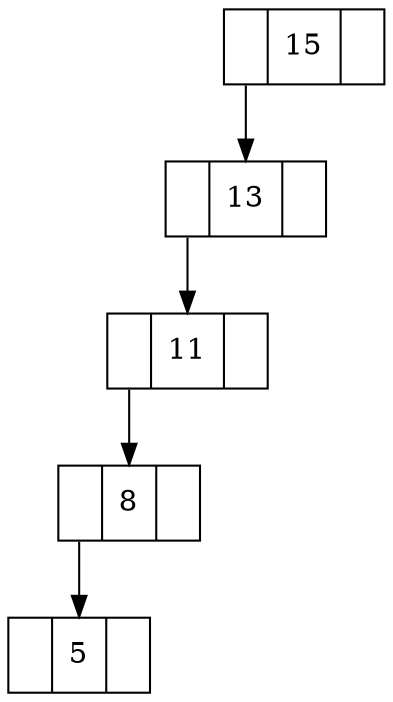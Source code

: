 digraph searchTree1 {
	node [shape=record];
	r [label="<f0>|<f1> 15 |<f2>"];
	c1[label="<f0>|<f1> 13 |<f2>"];
	c2[label="<f0>|<f1> 11 |<f2>"];
	c3[label="<f0>|<f1> 8 |<f2>"];
	c4[label="<f0>|<f1> 5 |<f2>"];
	
	r:f0->c1:f1;
	c1:f0->c2:f1;
	c2:f0->c3:f1;
	c3:f0->c4:f1;
	
}